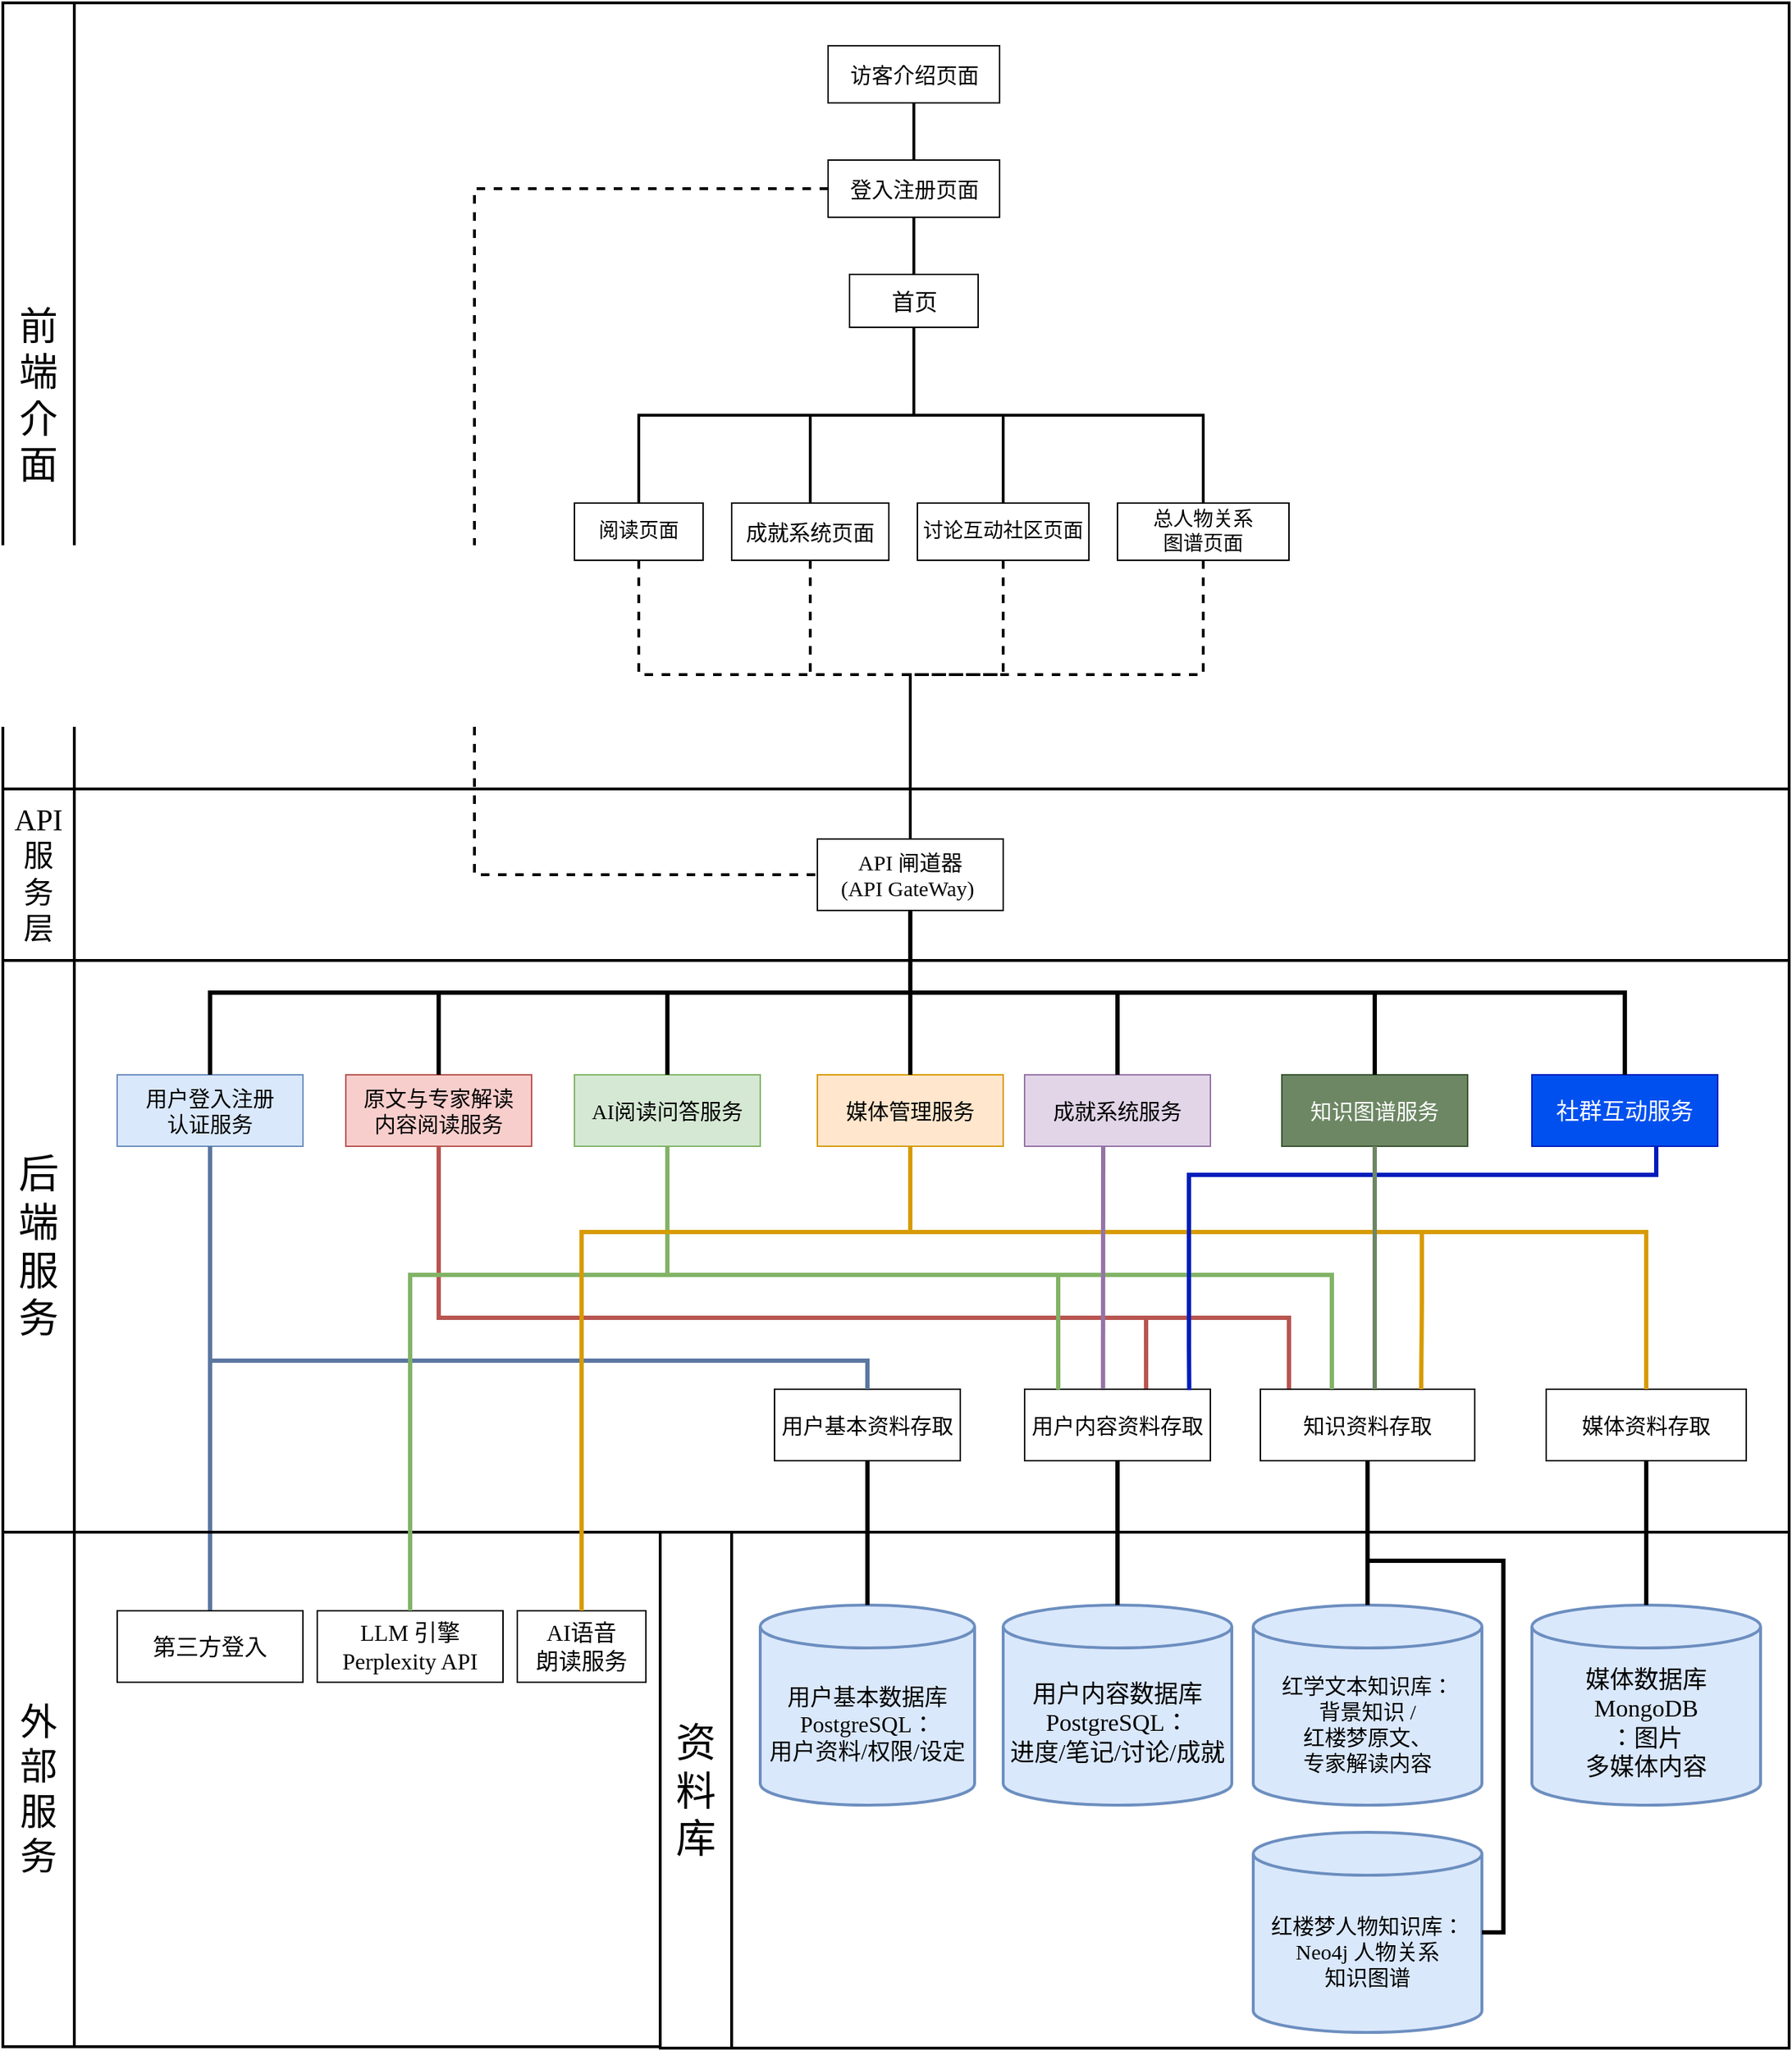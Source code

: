 <mxfile version="24.7.17">
  <diagram name="Page-1" id="e7e014a7-5840-1c2e-5031-d8a46d1fe8dd">
    <mxGraphModel dx="1036" dy="1433" grid="1" gridSize="10" guides="1" tooltips="1" connect="1" arrows="1" fold="1" page="1" pageScale="1" pageWidth="1169" pageHeight="826" background="none" math="0" shadow="0">
      <root>
        <mxCell id="0" />
        <mxCell id="1" parent="0" />
        <mxCell id="SxPEQGApZWsC9rqTHvff-37" style="edgeStyle=orthogonalEdgeStyle;rounded=0;orthogonalLoop=1;jettySize=auto;html=1;exitX=0.5;exitY=1;exitDx=0;exitDy=0;entryX=0.5;entryY=0;entryDx=0;entryDy=0;endArrow=none;endFill=0;strokeWidth=3;strokeColor=#5b77a1;fontFamily=Tahoma;fontStyle=0" parent="1" source="SxPEQGApZWsC9rqTHvff-35" target="SxPEQGApZWsC9rqTHvff-36" edge="1">
          <mxGeometry relative="1" as="geometry">
            <Array as="points">
              <mxPoint x="315" y="910" />
              <mxPoint x="315" y="910" />
            </Array>
          </mxGeometry>
        </mxCell>
        <mxCell id="3" value="后&#xa;端&#xa;服&#xa;务" style="swimlane;whiteSpace=wrap;startSize=50;direction=north;fontSize=28;strokeWidth=2;fontFamily=Tahoma;fontStyle=0" parent="1" vertex="1">
          <mxGeometry x="170" y="480" width="1250" height="400" as="geometry" />
        </mxCell>
        <mxCell id="SxPEQGApZWsC9rqTHvff-42" style="edgeStyle=orthogonalEdgeStyle;rounded=0;orthogonalLoop=1;jettySize=auto;html=1;exitX=0.5;exitY=1;exitDx=0;exitDy=0;endArrow=none;endFill=0;strokeWidth=3;fillColor=#f8cecc;strokeColor=#b85450;fontFamily=Tahoma;fontStyle=0" parent="3" source="SxPEQGApZWsC9rqTHvff-40" target="Py5HU_dpRkEgIAF00YqD-6" edge="1">
          <mxGeometry relative="1" as="geometry">
            <Array as="points">
              <mxPoint x="305" y="250" />
              <mxPoint x="900" y="250" />
            </Array>
          </mxGeometry>
        </mxCell>
        <mxCell id="SxPEQGApZWsC9rqTHvff-35" value="&lt;span style=&quot;font-size: 15px;&quot;&gt;用户登入注册&lt;br style=&quot;font-size: 15px;&quot;&gt;认证服务&lt;/span&gt;" style="rounded=0;whiteSpace=wrap;html=1;fontSize=15;fillColor=#dae8fc;strokeColor=#6c8ebf;fontFamily=Tahoma;fontStyle=0" parent="3" vertex="1">
          <mxGeometry x="80" y="80" width="130" height="50" as="geometry" />
        </mxCell>
        <mxCell id="bKYKXZFoOEibJwhLb-Ia-7" style="edgeStyle=orthogonalEdgeStyle;rounded=0;orthogonalLoop=1;jettySize=auto;html=1;exitX=0.5;exitY=1;exitDx=0;exitDy=0;endArrow=none;endFill=0;strokeWidth=3;fillColor=#f8cecc;strokeColor=#b85450;entryX=0.654;entryY=0;entryDx=0;entryDy=0;entryPerimeter=0;fontFamily=Tahoma;fontStyle=0" parent="3" source="SxPEQGApZWsC9rqTHvff-40" target="Py5HU_dpRkEgIAF00YqD-4" edge="1">
          <mxGeometry relative="1" as="geometry">
            <mxPoint x="801" y="301" as="targetPoint" />
            <Array as="points">
              <mxPoint x="305" y="250" />
              <mxPoint x="800" y="250" />
            </Array>
          </mxGeometry>
        </mxCell>
        <mxCell id="SxPEQGApZWsC9rqTHvff-40" value="&lt;span style=&quot;font-size: 15px;&quot;&gt;原文与专家解读&lt;/span&gt;&lt;br style=&quot;padding: 0px; margin: 0px; font-size: 15px;&quot;&gt;&lt;span style=&quot;font-size: 15px;&quot;&gt;内容阅读服务&lt;/span&gt;" style="rounded=0;whiteSpace=wrap;html=1;fontSize=15;fillColor=#f8cecc;strokeColor=#b85450;fontFamily=Tahoma;fontStyle=0" parent="3" vertex="1">
          <mxGeometry x="240" y="80" width="130" height="50" as="geometry" />
        </mxCell>
        <mxCell id="SxPEQGApZWsC9rqTHvff-43" value="AI阅读问答服务" style="whiteSpace=wrap;strokeWidth=1;fontSize=15;fillColor=#d5e8d4;strokeColor=#82b366;fontFamily=Tahoma;fontStyle=0" parent="3" vertex="1">
          <mxGeometry x="400" y="80" width="130" height="50" as="geometry" />
        </mxCell>
        <mxCell id="SxPEQGApZWsC9rqTHvff-48" value="媒体管理服务" style="whiteSpace=wrap;strokeWidth=1;fontSize=15;fillColor=#ffe6cc;strokeColor=#d79b00;fontFamily=Tahoma;fontStyle=0" parent="3" vertex="1">
          <mxGeometry x="570" y="80" width="130" height="50" as="geometry" />
        </mxCell>
        <mxCell id="SxPEQGApZWsC9rqTHvff-55" value="成就系统服务" style="whiteSpace=wrap;strokeWidth=1;fontSize=15;fillColor=#e1d5e7;strokeColor=#9673a6;fontFamily=Tahoma;fontStyle=0" parent="3" vertex="1">
          <mxGeometry x="715" y="80" width="130" height="50" as="geometry" />
        </mxCell>
        <mxCell id="SxPEQGApZWsC9rqTHvff-61" value="知识图谱服务" style="whiteSpace=wrap;strokeWidth=1;fontSize=15;fillColor=#6d8764;strokeColor=#3A5431;fontColor=#ffffff;fontFamily=Tahoma;fontStyle=0" parent="3" vertex="1">
          <mxGeometry x="895" y="80" width="130" height="50" as="geometry" />
        </mxCell>
        <mxCell id="SxPEQGApZWsC9rqTHvff-64" value="社群互动服务" style="whiteSpace=wrap;strokeWidth=1;fontSize=16;fillColor=#0050ef;strokeColor=#001DBC;fontColor=#ffffff;fontFamily=Tahoma;fontStyle=0" parent="3" vertex="1">
          <mxGeometry x="1070" y="80" width="130" height="50" as="geometry" />
        </mxCell>
        <mxCell id="Py5HU_dpRkEgIAF00YqD-3" value="用户基本资料存取" style="rounded=0;whiteSpace=wrap;html=1;fontSize=15;fontFamily=Tahoma;fontStyle=0" parent="3" vertex="1">
          <mxGeometry x="540" y="300" width="130" height="50" as="geometry" />
        </mxCell>
        <mxCell id="SxPEQGApZWsC9rqTHvff-38" style="edgeStyle=orthogonalEdgeStyle;rounded=0;orthogonalLoop=1;jettySize=auto;html=1;exitX=0.5;exitY=1;exitDx=0;exitDy=0;entryX=0.5;entryY=0;entryDx=0;entryDy=0;endArrow=none;endFill=0;strokeWidth=3;fillColor=#dae8fc;strokeColor=#5B77A1;fontFamily=Tahoma;fontStyle=0" parent="3" source="SxPEQGApZWsC9rqTHvff-35" target="Py5HU_dpRkEgIAF00YqD-3" edge="1">
          <mxGeometry relative="1" as="geometry">
            <Array as="points">
              <mxPoint x="145" y="280" />
              <mxPoint x="605" y="280" />
            </Array>
          </mxGeometry>
        </mxCell>
        <mxCell id="Py5HU_dpRkEgIAF00YqD-4" value="用户内容资料存取" style="rounded=0;whiteSpace=wrap;html=1;fontSize=15;fontFamily=Tahoma;fontStyle=0" parent="3" vertex="1">
          <mxGeometry x="715" y="300" width="130" height="50" as="geometry" />
        </mxCell>
        <mxCell id="Py5HU_dpRkEgIAF00YqD-6" value="知识资料存取" style="rounded=0;whiteSpace=wrap;html=1;fontSize=15;fontFamily=Tahoma;fontStyle=0" parent="3" vertex="1">
          <mxGeometry x="880" y="300" width="150" height="50" as="geometry" />
        </mxCell>
        <mxCell id="SxPEQGApZWsC9rqTHvff-46" style="edgeStyle=orthogonalEdgeStyle;rounded=0;orthogonalLoop=1;jettySize=auto;html=1;exitX=0.5;exitY=1;exitDx=0;exitDy=0;endArrow=none;endFill=0;strokeWidth=3;fillColor=#d5e8d4;strokeColor=#82b366;fontFamily=Tahoma;fontStyle=0" parent="3" source="SxPEQGApZWsC9rqTHvff-43" edge="1">
          <mxGeometry relative="1" as="geometry">
            <mxPoint x="930" y="300" as="targetPoint" />
            <Array as="points">
              <mxPoint x="465" y="220" />
              <mxPoint x="930" y="220" />
            </Array>
          </mxGeometry>
        </mxCell>
        <mxCell id="SxPEQGApZWsC9rqTHvff-67" style="edgeStyle=orthogonalEdgeStyle;rounded=0;orthogonalLoop=1;jettySize=auto;html=1;exitX=0.5;exitY=1;exitDx=0;exitDy=0;entryX=0.75;entryY=0;entryDx=0;entryDy=0;strokeWidth=3;fillColor=#ffe6cc;strokeColor=#d79b00;endArrow=none;endFill=0;fontFamily=Tahoma;fontStyle=0" parent="3" source="SxPEQGApZWsC9rqTHvff-48" target="Py5HU_dpRkEgIAF00YqD-6" edge="1">
          <mxGeometry relative="1" as="geometry">
            <Array as="points">
              <mxPoint x="635" y="190" />
              <mxPoint x="993" y="190" />
              <mxPoint x="993" y="240" />
            </Array>
          </mxGeometry>
        </mxCell>
        <mxCell id="Py5HU_dpRkEgIAF00YqD-8" value="媒体资料存取" style="rounded=0;whiteSpace=wrap;html=1;fontSize=15;fontFamily=Tahoma;fontStyle=0" parent="3" vertex="1">
          <mxGeometry x="1080" y="300" width="140" height="50" as="geometry" />
        </mxCell>
        <mxCell id="SxPEQGApZWsC9rqTHvff-68" style="edgeStyle=orthogonalEdgeStyle;rounded=0;orthogonalLoop=1;jettySize=auto;html=1;exitX=0.5;exitY=1;exitDx=0;exitDy=0;entryX=0.5;entryY=0;entryDx=0;entryDy=0;fillColor=#ffe6cc;strokeColor=#d79b00;strokeWidth=3;endArrow=none;endFill=0;fontFamily=Tahoma;fontStyle=0" parent="3" source="SxPEQGApZWsC9rqTHvff-48" target="Py5HU_dpRkEgIAF00YqD-8" edge="1">
          <mxGeometry relative="1" as="geometry">
            <Array as="points">
              <mxPoint x="635" y="190" />
              <mxPoint x="1150" y="190" />
              <mxPoint x="1150" y="300" />
            </Array>
          </mxGeometry>
        </mxCell>
        <mxCell id="SxPEQGApZWsC9rqTHvff-56" style="edgeStyle=orthogonalEdgeStyle;rounded=0;orthogonalLoop=1;jettySize=auto;html=1;entryX=0.422;entryY=-0.004;entryDx=0;entryDy=0;fillColor=#e1d5e7;strokeColor=#9673a6;strokeWidth=3;endArrow=none;endFill=0;entryPerimeter=0;jumpSize=6;fontFamily=Tahoma;fontStyle=0" parent="3" target="Py5HU_dpRkEgIAF00YqD-4" edge="1">
          <mxGeometry relative="1" as="geometry">
            <Array as="points">
              <mxPoint x="770" y="130" />
            </Array>
            <mxPoint x="770" y="130" as="sourcePoint" />
          </mxGeometry>
        </mxCell>
        <mxCell id="SxPEQGApZWsC9rqTHvff-70" style="edgeStyle=orthogonalEdgeStyle;rounded=0;orthogonalLoop=1;jettySize=auto;html=1;exitX=0.5;exitY=1;exitDx=0;exitDy=0;entryX=0.717;entryY=0.013;entryDx=0;entryDy=0;strokeWidth=3;strokeColor=#001DBC;endArrow=none;endFill=0;fillColor=#0050ef;entryPerimeter=0;fontFamily=Tahoma;fontStyle=0" parent="3" edge="1">
          <mxGeometry relative="1" as="geometry">
            <Array as="points">
              <mxPoint x="1157" y="150" />
              <mxPoint x="830" y="150" />
              <mxPoint x="830" y="270" />
            </Array>
            <mxPoint x="1157.0" y="130" as="sourcePoint" />
            <mxPoint x="830.21" y="300.65" as="targetPoint" />
          </mxGeometry>
        </mxCell>
        <mxCell id="SxPEQGApZWsC9rqTHvff-69" style="edgeStyle=orthogonalEdgeStyle;rounded=0;orthogonalLoop=1;jettySize=auto;html=1;exitX=0.5;exitY=1;exitDx=0;exitDy=0;endArrow=none;endFill=0;strokeWidth=3;strokeColor=#6d8764;fontFamily=Tahoma;fontStyle=0" parent="3" source="SxPEQGApZWsC9rqTHvff-61" edge="1">
          <mxGeometry relative="1" as="geometry">
            <mxPoint x="960" y="300" as="targetPoint" />
            <Array as="points">
              <mxPoint x="960" y="300" />
            </Array>
          </mxGeometry>
        </mxCell>
        <mxCell id="bKYKXZFoOEibJwhLb-Ia-8" style="edgeStyle=orthogonalEdgeStyle;rounded=0;orthogonalLoop=1;jettySize=auto;html=1;exitX=0.5;exitY=1;exitDx=0;exitDy=0;entryX=0.181;entryY=0.004;entryDx=0;entryDy=0;entryPerimeter=0;strokeWidth=3;fillColor=#d5e8d4;strokeColor=#82b366;endArrow=none;endFill=0;fontFamily=Tahoma;fontStyle=0" parent="3" source="SxPEQGApZWsC9rqTHvff-43" target="Py5HU_dpRkEgIAF00YqD-4" edge="1">
          <mxGeometry relative="1" as="geometry">
            <Array as="points">
              <mxPoint x="465" y="220" />
              <mxPoint x="739" y="220" />
            </Array>
          </mxGeometry>
        </mxCell>
        <mxCell id="SxPEQGApZWsC9rqTHvff-12" value="API&#xa;服&#xa;务&#xa;层" style="swimlane;whiteSpace=wrap;direction=north;startSize=50;fontSize=21;strokeWidth=2;fontFamily=Tahoma;fontStyle=0" parent="1" vertex="1">
          <mxGeometry x="170" y="360" width="1250" height="120" as="geometry" />
        </mxCell>
        <mxCell id="SxPEQGApZWsC9rqTHvff-27" value="&lt;font style=&quot;font-size: 15px;&quot;&gt;API&amp;nbsp;闸道器&lt;br style=&quot;font-size: 15px;&quot;&gt;(API GateWay)&amp;nbsp;&lt;/font&gt;" style="rounded=0;whiteSpace=wrap;html=1;fontSize=15;fontFamily=Tahoma;fontStyle=0" parent="SxPEQGApZWsC9rqTHvff-12" vertex="1">
          <mxGeometry x="570" y="35" width="130" height="50" as="geometry" />
        </mxCell>
        <mxCell id="SxPEQGApZWsC9rqTHvff-33" value="外&#xa;部&#xa;服&#xa;务" style="swimlane;whiteSpace=wrap;startSize=50;direction=north;fontSize=26;strokeWidth=2;fontFamily=Tahoma;fontStyle=0" parent="1" vertex="1">
          <mxGeometry x="170" y="880" width="470" height="360" as="geometry" />
        </mxCell>
        <mxCell id="SxPEQGApZWsC9rqTHvff-36" value="&lt;span style=&quot;font-size: 16px;&quot;&gt;第三方登入&lt;/span&gt;" style="rounded=0;whiteSpace=wrap;html=1;fontSize=16;fontFamily=Tahoma;fontStyle=0" parent="SxPEQGApZWsC9rqTHvff-33" vertex="1">
          <mxGeometry x="80" y="55" width="130" height="50" as="geometry" />
        </mxCell>
        <mxCell id="SxPEQGApZWsC9rqTHvff-44" value="&lt;span style=&quot;font-size: 16px;&quot;&gt;LLM &lt;/span&gt;&lt;span style=&quot;font-size: 16px;&quot;&gt;引擎&lt;br style=&quot;font-size: 16px;&quot;&gt;&lt;/span&gt;Perplexity API" style="rounded=0;whiteSpace=wrap;html=1;fontSize=16;fontFamily=Tahoma;fontStyle=0" parent="SxPEQGApZWsC9rqTHvff-33" vertex="1">
          <mxGeometry x="220" y="55" width="130" height="50" as="geometry" />
        </mxCell>
        <mxCell id="SxPEQGApZWsC9rqTHvff-51" value="&lt;span style=&quot;font-size: 16px;&quot;&gt;AI语音&lt;br style=&quot;font-size: 16px;&quot;&gt;朗读服务&lt;/span&gt;" style="rounded=0;whiteSpace=wrap;html=1;fontSize=16;fontFamily=Tahoma;fontStyle=0" parent="SxPEQGApZWsC9rqTHvff-33" vertex="1">
          <mxGeometry x="360" y="55" width="90" height="50" as="geometry" />
        </mxCell>
        <mxCell id="SxPEQGApZWsC9rqTHvff-34" value="资&#xa;料&#xa;库" style="swimlane;whiteSpace=wrap;startSize=50;direction=north;fontSize=28;strokeWidth=2;fontFamily=Tahoma;fontStyle=0" parent="1" vertex="1">
          <mxGeometry x="630" y="880" width="790" height="361" as="geometry" />
        </mxCell>
        <mxCell id="bqFWS5N9uW7Ea1BvdyN1-56" value="&lt;font style=&quot;font-size: 16px;&quot;&gt;用户基本数据库&lt;br style=&quot;padding: 0px; margin: 0px; font-size: 16px;&quot;&gt;PostgreSQL：&lt;br style=&quot;padding: 0px; margin: 0px; font-size: 16px;&quot;&gt;用户资料/权限/设定&lt;/font&gt;" style="shape=cylinder3;whiteSpace=wrap;html=1;boundedLbl=1;backgroundOutline=1;size=15;fontSize=16;fillColor=#dae8fc;strokeColor=#6c8ebf;strokeWidth=2;fontFamily=Tahoma;fontStyle=0" parent="SxPEQGApZWsC9rqTHvff-34" vertex="1">
          <mxGeometry x="70" y="51" width="150" height="140" as="geometry" />
        </mxCell>
        <mxCell id="bqFWS5N9uW7Ea1BvdyN1-55" value="&lt;font style=&quot;font-size: 17px;&quot;&gt;用户内容数据库&lt;br style=&quot;padding: 0px; margin: 0px; font-size: 17px;&quot;&gt;PostgreSQL：&lt;br style=&quot;padding: 0px; margin: 0px; font-size: 17px;&quot;&gt;进度/笔记/讨论/成就&lt;/font&gt;" style="shape=cylinder3;whiteSpace=wrap;html=1;boundedLbl=1;backgroundOutline=1;size=15;fontSize=17;fillColor=#dae8fc;strokeColor=#6c8ebf;strokeWidth=2;fontFamily=Tahoma;fontStyle=0" parent="SxPEQGApZWsC9rqTHvff-34" vertex="1">
          <mxGeometry x="240" y="51" width="160" height="140" as="geometry" />
        </mxCell>
        <mxCell id="SxPEQGApZWsC9rqTHvff-49" value="&lt;span style=&quot;font-size: 15px;&quot;&gt;红学文本知识库：&lt;/span&gt;&lt;span style=&quot;font-size: 15px;&quot;&gt;&lt;br style=&quot;font-size: 15px;&quot;&gt;背景知识&amp;nbsp;&lt;/span&gt;&lt;span style=&quot;font-size: 15px;&quot;&gt;/&lt;br style=&quot;font-size: 15px;&quot;&gt;红楼梦原文、&lt;br style=&quot;font-size: 15px;&quot;&gt;专家解读内容&lt;/span&gt;" style="shape=cylinder3;whiteSpace=wrap;html=1;boundedLbl=1;backgroundOutline=1;size=15;fontSize=15;fillColor=#dae8fc;strokeColor=#6c8ebf;strokeWidth=2;fontFamily=Tahoma;fontStyle=0" parent="SxPEQGApZWsC9rqTHvff-34" vertex="1">
          <mxGeometry x="415" y="51" width="160" height="140" as="geometry" />
        </mxCell>
        <mxCell id="bKYKXZFoOEibJwhLb-Ia-3" value="红楼梦人物知识库：&lt;br&gt;Neo4j&amp;nbsp;人物关系&lt;br&gt;知识图谱" style="shape=cylinder3;whiteSpace=wrap;html=1;boundedLbl=1;backgroundOutline=1;size=15;fontSize=15;fillColor=#dae8fc;strokeColor=#6c8ebf;strokeWidth=2;fontFamily=Tahoma;fontStyle=0" parent="SxPEQGApZWsC9rqTHvff-34" vertex="1">
          <mxGeometry x="415" y="210" width="160" height="140" as="geometry" />
        </mxCell>
        <mxCell id="SxPEQGApZWsC9rqTHvff-50" value="&lt;font style=&quot;font-size: 17px;&quot;&gt;媒体数据库&lt;br style=&quot;padding: 0px; margin: 0px; font-size: 17px;&quot;&gt;MongoDB&lt;br style=&quot;padding: 0px; margin: 0px; font-size: 17px;&quot;&gt;：图片&lt;br style=&quot;padding: 0px; margin: 0px; font-size: 17px;&quot;&gt;多媒体内容&lt;/font&gt;" style="shape=cylinder3;whiteSpace=wrap;html=1;boundedLbl=1;backgroundOutline=1;size=15;fontSize=17;fillColor=#dae8fc;strokeColor=#6c8ebf;strokeWidth=2;fontFamily=Tahoma;fontStyle=0" parent="SxPEQGApZWsC9rqTHvff-34" vertex="1">
          <mxGeometry x="610" y="51" width="160" height="140" as="geometry" />
        </mxCell>
        <mxCell id="SxPEQGApZWsC9rqTHvff-39" style="edgeStyle=orthogonalEdgeStyle;rounded=0;orthogonalLoop=1;jettySize=auto;html=1;exitX=0.5;exitY=1;exitDx=0;exitDy=0;entryX=0.5;entryY=0;entryDx=0;entryDy=0;endArrow=none;endFill=0;strokeWidth=3;fontFamily=Tahoma;fontStyle=0" parent="1" source="SxPEQGApZWsC9rqTHvff-27" target="SxPEQGApZWsC9rqTHvff-35" edge="1">
          <mxGeometry relative="1" as="geometry" />
        </mxCell>
        <mxCell id="SxPEQGApZWsC9rqTHvff-41" style="edgeStyle=orthogonalEdgeStyle;rounded=0;orthogonalLoop=1;jettySize=auto;html=1;exitX=0.5;exitY=1;exitDx=0;exitDy=0;entryX=0.5;entryY=0;entryDx=0;entryDy=0;fontSize=11;endArrow=none;endFill=0;strokeWidth=3;fontFamily=Tahoma;fontStyle=0" parent="1" source="SxPEQGApZWsC9rqTHvff-27" target="SxPEQGApZWsC9rqTHvff-40" edge="1">
          <mxGeometry relative="1" as="geometry" />
        </mxCell>
        <mxCell id="SxPEQGApZWsC9rqTHvff-45" style="edgeStyle=orthogonalEdgeStyle;rounded=0;orthogonalLoop=1;jettySize=auto;html=1;exitX=0.5;exitY=1;exitDx=0;exitDy=0;entryX=0.5;entryY=0;entryDx=0;entryDy=0;strokeWidth=3;endArrow=none;endFill=0;fillColor=#d5e8d4;strokeColor=#82b366;fontFamily=Tahoma;fontStyle=0" parent="1" source="SxPEQGApZWsC9rqTHvff-43" target="SxPEQGApZWsC9rqTHvff-44" edge="1">
          <mxGeometry relative="1" as="geometry">
            <Array as="points">
              <mxPoint x="635" y="700" />
              <mxPoint x="455" y="700" />
            </Array>
          </mxGeometry>
        </mxCell>
        <mxCell id="SxPEQGApZWsC9rqTHvff-47" style="edgeStyle=orthogonalEdgeStyle;rounded=0;orthogonalLoop=1;jettySize=auto;html=1;exitX=0.5;exitY=1;exitDx=0;exitDy=0;entryX=0.5;entryY=0;entryDx=0;entryDy=0;strokeWidth=3;endArrow=none;endFill=0;fontFamily=Tahoma;fontStyle=0" parent="1" source="SxPEQGApZWsC9rqTHvff-27" target="SxPEQGApZWsC9rqTHvff-43" edge="1">
          <mxGeometry relative="1" as="geometry" />
        </mxCell>
        <mxCell id="2" value="前&#xa;端&#xa;介&#xa;面" style="swimlane;whiteSpace=wrap;startSize=50;direction=north;fontSize=27;strokeWidth=2;fontFamily=Tahoma;fontStyle=0" parent="1" vertex="1">
          <mxGeometry x="170" y="-190" width="1250" height="550" as="geometry">
            <mxRectangle x="170" y="110" width="60" height="30" as="alternateBounds" />
          </mxGeometry>
        </mxCell>
        <mxCell id="bKYKXZFoOEibJwhLb-Ia-5" style="edgeStyle=orthogonalEdgeStyle;rounded=0;orthogonalLoop=1;jettySize=auto;html=1;exitX=0.5;exitY=1;exitDx=0;exitDy=0;entryX=0.5;entryY=0;entryDx=0;entryDy=0;strokeWidth=2;endArrow=none;endFill=0;fontFamily=Tahoma;fontStyle=0" parent="2" source="bqFWS5N9uW7Ea1BvdyN1-43" target="bqFWS5N9uW7Ea1BvdyN1-44" edge="1">
          <mxGeometry relative="1" as="geometry" />
        </mxCell>
        <mxCell id="bqFWS5N9uW7Ea1BvdyN1-43" value="登入注册页面" style="rounded=0;whiteSpace=wrap;html=1;fontSize=15;fontFamily=Tahoma;fontStyle=0" parent="2" vertex="1">
          <mxGeometry x="577.5" y="110" width="120" height="40" as="geometry" />
        </mxCell>
        <mxCell id="bKYKXZFoOEibJwhLb-Ia-6" style="edgeStyle=orthogonalEdgeStyle;rounded=0;orthogonalLoop=1;jettySize=auto;html=1;exitX=0.5;exitY=1;exitDx=0;exitDy=0;entryX=0.5;entryY=0;entryDx=0;entryDy=0;endArrow=none;endFill=0;strokeWidth=2;fontFamily=Tahoma;fontStyle=0" parent="2" source="bqFWS5N9uW7Ea1BvdyN1-42" target="bqFWS5N9uW7Ea1BvdyN1-43" edge="1">
          <mxGeometry relative="1" as="geometry" />
        </mxCell>
        <mxCell id="bqFWS5N9uW7Ea1BvdyN1-42" value="访客介绍页面" style="rounded=0;whiteSpace=wrap;html=1;fontSize=15;fontFamily=Tahoma;fontStyle=0" parent="2" vertex="1">
          <mxGeometry x="577.5" y="30" width="120" height="40" as="geometry" />
        </mxCell>
        <mxCell id="bqFWS5N9uW7Ea1BvdyN1-44" value="首页" style="rounded=0;whiteSpace=wrap;html=1;fontSize=16;fontFamily=Tahoma;fontStyle=0" parent="2" vertex="1">
          <mxGeometry x="592.5" y="190" width="90" height="37" as="geometry" />
        </mxCell>
        <mxCell id="bqFWS5N9uW7Ea1BvdyN1-47" value="阅读页面" style="rounded=0;whiteSpace=wrap;html=1;fontSize=14;fontFamily=Tahoma;fontStyle=0" parent="2" vertex="1">
          <mxGeometry x="400" y="350" width="90" height="40" as="geometry" />
        </mxCell>
        <mxCell id="bqFWS5N9uW7Ea1BvdyN1-51" style="edgeStyle=orthogonalEdgeStyle;rounded=0;orthogonalLoop=1;jettySize=auto;html=1;exitX=0.5;exitY=0;exitDx=0;exitDy=0;entryX=0.5;entryY=1;entryDx=0;entryDy=0;endArrow=none;endFill=0;strokeWidth=2;fontFamily=Tahoma;fontStyle=0" parent="2" source="bqFWS5N9uW7Ea1BvdyN1-47" target="bqFWS5N9uW7Ea1BvdyN1-44" edge="1">
          <mxGeometry relative="1" as="geometry" />
        </mxCell>
        <mxCell id="bqFWS5N9uW7Ea1BvdyN1-54" style="edgeStyle=orthogonalEdgeStyle;rounded=0;orthogonalLoop=1;jettySize=auto;html=1;exitX=0.5;exitY=1;exitDx=0;exitDy=0;entryX=0.5;entryY=0;entryDx=0;entryDy=0;endArrow=none;endFill=0;strokeWidth=2;fontFamily=Tahoma;fontStyle=0" parent="2" source="bqFWS5N9uW7Ea1BvdyN1-44" target="bqFWS5N9uW7Ea1BvdyN1-50" edge="1">
          <mxGeometry relative="1" as="geometry" />
        </mxCell>
        <mxCell id="bqFWS5N9uW7Ea1BvdyN1-53" style="edgeStyle=orthogonalEdgeStyle;rounded=0;orthogonalLoop=1;jettySize=auto;html=1;exitX=0.5;exitY=1;exitDx=0;exitDy=0;endArrow=none;endFill=0;strokeWidth=2;fontFamily=Tahoma;fontStyle=0" parent="2" source="bqFWS5N9uW7Ea1BvdyN1-44" target="bqFWS5N9uW7Ea1BvdyN1-49" edge="1">
          <mxGeometry relative="1" as="geometry" />
        </mxCell>
        <mxCell id="bqFWS5N9uW7Ea1BvdyN1-52" style="edgeStyle=orthogonalEdgeStyle;rounded=0;orthogonalLoop=1;jettySize=auto;html=1;exitX=0.5;exitY=1;exitDx=0;exitDy=0;entryX=0.5;entryY=0;entryDx=0;entryDy=0;endArrow=none;endFill=0;strokeWidth=2;fontFamily=Tahoma;fontStyle=0" parent="2" source="bqFWS5N9uW7Ea1BvdyN1-44" target="bqFWS5N9uW7Ea1BvdyN1-48" edge="1">
          <mxGeometry relative="1" as="geometry" />
        </mxCell>
        <mxCell id="bqFWS5N9uW7Ea1BvdyN1-48" value="成就系统页面" style="rounded=0;whiteSpace=wrap;html=1;fontSize=15;fontFamily=Tahoma;fontStyle=0" parent="2" vertex="1">
          <mxGeometry x="510" y="350" width="110" height="40" as="geometry" />
        </mxCell>
        <mxCell id="bqFWS5N9uW7Ea1BvdyN1-49" value="讨论互动社区页面" style="rounded=0;whiteSpace=wrap;html=1;fontSize=14;fontFamily=Tahoma;fontStyle=0" parent="2" vertex="1">
          <mxGeometry x="640" y="350" width="120" height="40" as="geometry" />
        </mxCell>
        <mxCell id="bqFWS5N9uW7Ea1BvdyN1-50" value="总人物关系&lt;br style=&quot;font-size: 14px;&quot;&gt;图谱页面" style="rounded=0;whiteSpace=wrap;html=1;fontSize=14;fontFamily=Tahoma;fontStyle=0" parent="2" vertex="1">
          <mxGeometry x="780" y="350" width="120" height="40" as="geometry" />
        </mxCell>
        <mxCell id="SxPEQGApZWsC9rqTHvff-32" style="edgeStyle=orthogonalEdgeStyle;rounded=0;orthogonalLoop=1;jettySize=auto;html=1;exitX=0;exitY=0.5;exitDx=0;exitDy=0;entryX=0;entryY=0.5;entryDx=0;entryDy=0;endArrow=none;endFill=0;dashed=1;strokeWidth=2;fontFamily=Tahoma;fontStyle=0" parent="1" source="bqFWS5N9uW7Ea1BvdyN1-43" target="SxPEQGApZWsC9rqTHvff-27" edge="1">
          <mxGeometry relative="1" as="geometry">
            <Array as="points">
              <mxPoint x="500" y="-60" />
              <mxPoint x="500" y="420" />
            </Array>
          </mxGeometry>
        </mxCell>
        <mxCell id="SxPEQGApZWsC9rqTHvff-28" style="edgeStyle=orthogonalEdgeStyle;rounded=0;orthogonalLoop=1;jettySize=auto;html=1;exitX=0.5;exitY=1;exitDx=0;exitDy=0;entryX=0.5;entryY=0;entryDx=0;entryDy=0;dashed=1;endArrow=none;endFill=0;strokeWidth=2;fontFamily=Tahoma;fontStyle=0" parent="1" source="bqFWS5N9uW7Ea1BvdyN1-47" target="SxPEQGApZWsC9rqTHvff-27" edge="1">
          <mxGeometry relative="1" as="geometry">
            <Array as="points">
              <mxPoint x="615" y="280" />
              <mxPoint x="805" y="280" />
            </Array>
          </mxGeometry>
        </mxCell>
        <mxCell id="SxPEQGApZWsC9rqTHvff-29" style="edgeStyle=orthogonalEdgeStyle;rounded=0;orthogonalLoop=1;jettySize=auto;html=1;exitX=0.5;exitY=1;exitDx=0;exitDy=0;endArrow=none;endFill=0;dashed=1;strokeWidth=2;fontFamily=Tahoma;fontStyle=0" parent="1" source="bqFWS5N9uW7Ea1BvdyN1-48" target="SxPEQGApZWsC9rqTHvff-27" edge="1">
          <mxGeometry relative="1" as="geometry">
            <Array as="points">
              <mxPoint x="735" y="280" />
              <mxPoint x="805" y="280" />
            </Array>
          </mxGeometry>
        </mxCell>
        <mxCell id="SxPEQGApZWsC9rqTHvff-30" style="edgeStyle=orthogonalEdgeStyle;rounded=0;orthogonalLoop=1;jettySize=auto;html=1;exitX=0.5;exitY=1;exitDx=0;exitDy=0;entryX=0.5;entryY=0;entryDx=0;entryDy=0;endArrow=none;endFill=0;dashed=1;strokeWidth=2;fontFamily=Tahoma;fontStyle=0" parent="1" source="bqFWS5N9uW7Ea1BvdyN1-49" target="SxPEQGApZWsC9rqTHvff-27" edge="1">
          <mxGeometry relative="1" as="geometry">
            <Array as="points">
              <mxPoint x="870" y="280" />
              <mxPoint x="805" y="280" />
            </Array>
          </mxGeometry>
        </mxCell>
        <mxCell id="SxPEQGApZWsC9rqTHvff-31" style="edgeStyle=orthogonalEdgeStyle;rounded=0;orthogonalLoop=1;jettySize=auto;html=1;exitX=0.5;exitY=1;exitDx=0;exitDy=0;entryX=0.5;entryY=0;entryDx=0;entryDy=0;endArrow=none;endFill=0;dashed=1;strokeWidth=2;fontFamily=Tahoma;fontStyle=0" parent="1" source="bqFWS5N9uW7Ea1BvdyN1-50" target="SxPEQGApZWsC9rqTHvff-27" edge="1">
          <mxGeometry relative="1" as="geometry">
            <Array as="points">
              <mxPoint x="1010" y="280" />
              <mxPoint x="805" y="280" />
            </Array>
          </mxGeometry>
        </mxCell>
        <mxCell id="SxPEQGApZWsC9rqTHvff-54" style="edgeStyle=orthogonalEdgeStyle;rounded=0;orthogonalLoop=1;jettySize=auto;html=1;exitX=0.5;exitY=1;exitDx=0;exitDy=0;entryX=0.5;entryY=0;entryDx=0;entryDy=0;strokeWidth=3;endArrow=none;endFill=0;fontFamily=Tahoma;fontStyle=0" parent="1" source="SxPEQGApZWsC9rqTHvff-27" target="SxPEQGApZWsC9rqTHvff-48" edge="1">
          <mxGeometry relative="1" as="geometry" />
        </mxCell>
        <mxCell id="SxPEQGApZWsC9rqTHvff-57" style="edgeStyle=orthogonalEdgeStyle;rounded=0;orthogonalLoop=1;jettySize=auto;html=1;exitX=0.5;exitY=1;exitDx=0;exitDy=0;entryX=0.5;entryY=0;entryDx=0;entryDy=0;fillColor=#ffe6cc;strokeColor=#d79b00;endArrow=none;endFill=0;strokeWidth=3;fontFamily=Tahoma;fontStyle=0" parent="1" source="SxPEQGApZWsC9rqTHvff-48" target="SxPEQGApZWsC9rqTHvff-51" edge="1">
          <mxGeometry relative="1" as="geometry">
            <Array as="points">
              <mxPoint x="805" y="670" />
              <mxPoint x="575" y="670" />
            </Array>
          </mxGeometry>
        </mxCell>
        <mxCell id="SxPEQGApZWsC9rqTHvff-60" style="edgeStyle=orthogonalEdgeStyle;rounded=0;orthogonalLoop=1;jettySize=auto;html=1;exitX=0.5;exitY=1;exitDx=0;exitDy=0;entryX=0.5;entryY=0;entryDx=0;entryDy=0;strokeWidth=3;endArrow=none;endFill=0;fontFamily=Tahoma;fontStyle=0" parent="1" source="SxPEQGApZWsC9rqTHvff-27" target="SxPEQGApZWsC9rqTHvff-55" edge="1">
          <mxGeometry relative="1" as="geometry" />
        </mxCell>
        <mxCell id="SxPEQGApZWsC9rqTHvff-62" style="edgeStyle=orthogonalEdgeStyle;rounded=0;orthogonalLoop=1;jettySize=auto;html=1;exitX=0.5;exitY=1;exitDx=0;exitDy=0;entryX=0.5;entryY=0;entryDx=0;entryDy=0;strokeWidth=3;endArrow=none;endFill=0;fontFamily=Tahoma;fontStyle=0" parent="1" source="SxPEQGApZWsC9rqTHvff-27" target="SxPEQGApZWsC9rqTHvff-61" edge="1">
          <mxGeometry relative="1" as="geometry" />
        </mxCell>
        <mxCell id="SxPEQGApZWsC9rqTHvff-66" style="edgeStyle=orthogonalEdgeStyle;rounded=0;orthogonalLoop=1;jettySize=auto;html=1;exitX=0.5;exitY=1;exitDx=0;exitDy=0;entryX=0.5;entryY=0;entryDx=0;entryDy=0;endArrow=none;endFill=0;strokeWidth=3;fontFamily=Tahoma;fontStyle=0" parent="1" source="SxPEQGApZWsC9rqTHvff-27" target="SxPEQGApZWsC9rqTHvff-64" edge="1">
          <mxGeometry relative="1" as="geometry" />
        </mxCell>
        <mxCell id="Py5HU_dpRkEgIAF00YqD-9" style="edgeStyle=orthogonalEdgeStyle;rounded=0;orthogonalLoop=1;jettySize=auto;html=1;exitX=0.5;exitY=1;exitDx=0;exitDy=0;entryX=0.5;entryY=0;entryDx=0;entryDy=0;entryPerimeter=0;strokeWidth=3;endArrow=none;endFill=0;fontFamily=Tahoma;fontStyle=0" parent="1" source="Py5HU_dpRkEgIAF00YqD-3" target="bqFWS5N9uW7Ea1BvdyN1-56" edge="1">
          <mxGeometry relative="1" as="geometry" />
        </mxCell>
        <mxCell id="Py5HU_dpRkEgIAF00YqD-10" style="edgeStyle=orthogonalEdgeStyle;rounded=0;orthogonalLoop=1;jettySize=auto;html=1;exitX=0.5;exitY=1;exitDx=0;exitDy=0;entryX=0.5;entryY=0;entryDx=0;entryDy=0;entryPerimeter=0;strokeWidth=3;endArrow=none;endFill=0;fontFamily=Tahoma;fontStyle=0" parent="1" source="Py5HU_dpRkEgIAF00YqD-4" target="bqFWS5N9uW7Ea1BvdyN1-55" edge="1">
          <mxGeometry relative="1" as="geometry" />
        </mxCell>
        <mxCell id="Py5HU_dpRkEgIAF00YqD-11" style="edgeStyle=orthogonalEdgeStyle;rounded=0;orthogonalLoop=1;jettySize=auto;html=1;exitX=0.5;exitY=1;exitDx=0;exitDy=0;entryX=0.5;entryY=0;entryDx=0;entryDy=0;entryPerimeter=0;strokeWidth=3;endArrow=none;endFill=0;fontFamily=Tahoma;fontStyle=0" parent="1" source="Py5HU_dpRkEgIAF00YqD-6" target="SxPEQGApZWsC9rqTHvff-49" edge="1">
          <mxGeometry relative="1" as="geometry" />
        </mxCell>
        <mxCell id="Py5HU_dpRkEgIAF00YqD-12" style="edgeStyle=orthogonalEdgeStyle;rounded=0;orthogonalLoop=1;jettySize=auto;html=1;exitX=0.5;exitY=1;exitDx=0;exitDy=0;entryX=0.5;entryY=0;entryDx=0;entryDy=0;entryPerimeter=0;strokeWidth=3;endArrow=none;endFill=0;fontFamily=Tahoma;fontStyle=0" parent="1" source="Py5HU_dpRkEgIAF00YqD-8" target="SxPEQGApZWsC9rqTHvff-50" edge="1">
          <mxGeometry relative="1" as="geometry" />
        </mxCell>
        <mxCell id="bKYKXZFoOEibJwhLb-Ia-4" style="edgeStyle=orthogonalEdgeStyle;rounded=0;orthogonalLoop=1;jettySize=auto;html=1;exitX=0.5;exitY=1;exitDx=0;exitDy=0;entryX=1;entryY=0.5;entryDx=0;entryDy=0;entryPerimeter=0;strokeWidth=3;endArrow=none;endFill=0;fontFamily=Tahoma;fontStyle=0" parent="1" source="Py5HU_dpRkEgIAF00YqD-6" target="bKYKXZFoOEibJwhLb-Ia-3" edge="1">
          <mxGeometry relative="1" as="geometry">
            <Array as="points">
              <mxPoint x="1125" y="900" />
              <mxPoint x="1220" y="900" />
              <mxPoint x="1220" y="1160" />
              <mxPoint x="1205" y="1160" />
            </Array>
          </mxGeometry>
        </mxCell>
      </root>
    </mxGraphModel>
  </diagram>
</mxfile>
